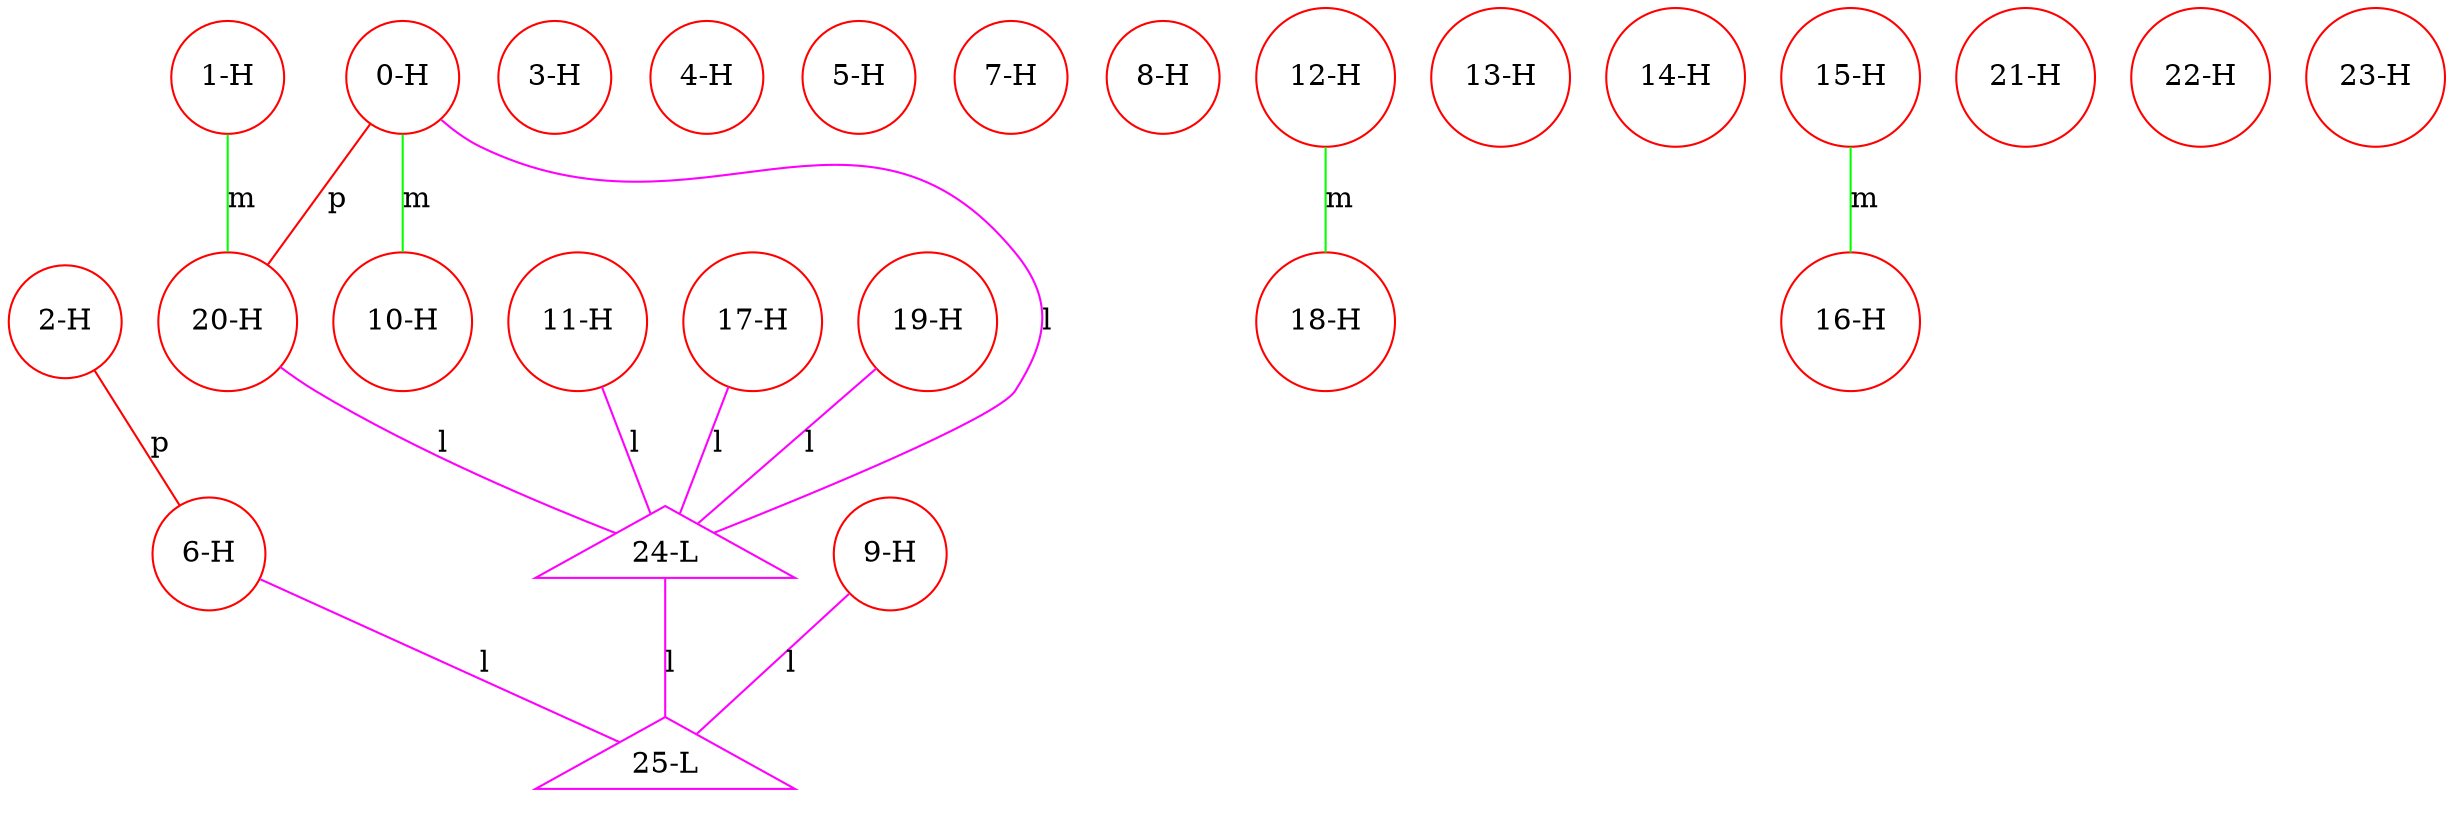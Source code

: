 graph ProteinGraph {
    0 [label="0-H" shape=circle color=red];
    1 [label="1-H" shape=circle color=red];
    2 [label="2-H" shape=circle color=red];
    3 [label="3-H" shape=circle color=red];
    4 [label="4-H" shape=circle color=red];
    5 [label="5-H" shape=circle color=red];
    6 [label="6-H" shape=circle color=red];
    7 [label="7-H" shape=circle color=red];
    8 [label="8-H" shape=circle color=red];
    9 [label="9-H" shape=circle color=red];
    10 [label="10-H" shape=circle color=red];
    11 [label="11-H" shape=circle color=red];
    12 [label="12-H" shape=circle color=red];
    13 [label="13-H" shape=circle color=red];
    14 [label="14-H" shape=circle color=red];
    15 [label="15-H" shape=circle color=red];
    16 [label="16-H" shape=circle color=red];
    17 [label="17-H" shape=circle color=red];
    18 [label="18-H" shape=circle color=red];
    19 [label="19-H" shape=circle color=red];
    20 [label="20-H" shape=circle color=red];
    21 [label="21-H" shape=circle color=red];
    22 [label="22-H" shape=circle color=red];
    23 [label="23-H" shape=circle color=red];
    24 [label="24-L" shape=triangle color=magenta];
    25 [label="25-L" shape=triangle color=magenta];
    0 -- 10 [label="m" color=green];
    0 -- 20 [label="p" color=red];
    0 -- 24 [label="l" color=magenta];
    1 -- 20 [label="m" color=green];
    2 -- 6 [label="p" color=red];
    6 -- 25 [label="l" color=magenta];
    9 -- 25 [label="l" color=magenta];
    11 -- 24 [label="l" color=magenta];
    12 -- 18 [label="m" color=green];
    15 -- 16 [label="m" color=green];
    17 -- 24 [label="l" color=magenta];
    19 -- 24 [label="l" color=magenta];
    20 -- 24 [label="l" color=magenta];
    24 -- 25 [label="l" color=magenta];
}
